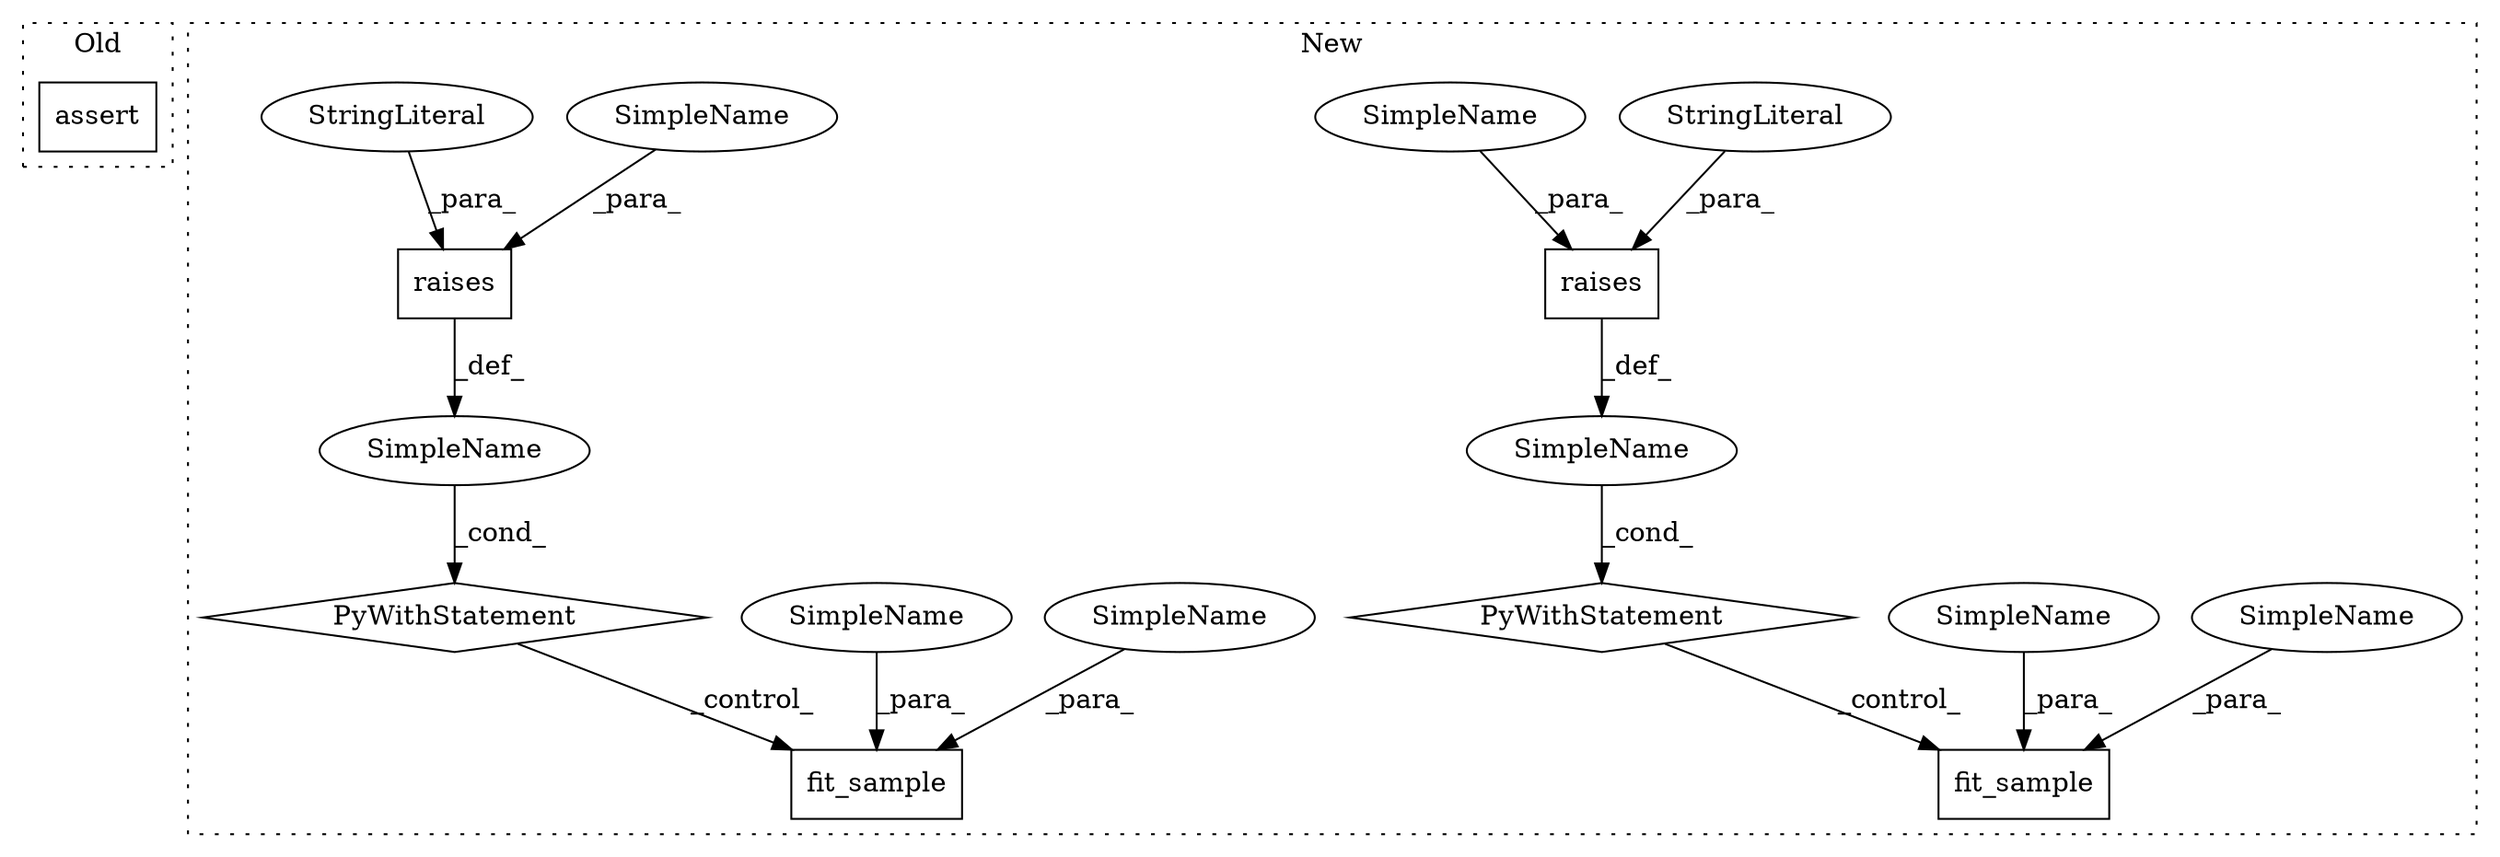 digraph G {
subgraph cluster0 {
1 [label="assert" a="32" s="5886,5963" l="20,1" shape="box"];
label = "Old";
style="dotted";
}
subgraph cluster1 {
2 [label="fit_sample" a="32" s="5928,5942" l="11,1" shape="box"];
3 [label="SimpleName" a="42" s="" l="" shape="ellipse"];
4 [label="PyWithStatement" a="104" s="5858,5914" l="10,2" shape="diamond"];
5 [label="raises" a="32" s="5868,5913" l="7,1" shape="box"];
6 [label="StringLiteral" a="45" s="5886" l="27" shape="ellipse"];
7 [label="raises" a="32" s="6001,6051" l="7,1" shape="box"];
8 [label="fit_sample" a="32" s="6066,6080" l="11,1" shape="box"];
9 [label="SimpleName" a="42" s="" l="" shape="ellipse"];
10 [label="PyWithStatement" a="104" s="5991,6052" l="10,2" shape="diamond"];
11 [label="StringLiteral" a="45" s="6019" l="32" shape="ellipse"];
12 [label="SimpleName" a="42" s="5941" l="1" shape="ellipse"];
13 [label="SimpleName" a="42" s="6079" l="1" shape="ellipse"];
14 [label="SimpleName" a="42" s="5939" l="1" shape="ellipse"];
15 [label="SimpleName" a="42" s="6077" l="1" shape="ellipse"];
16 [label="SimpleName" a="42" s="5875" l="10" shape="ellipse"];
17 [label="SimpleName" a="42" s="6008" l="10" shape="ellipse"];
label = "New";
style="dotted";
}
3 -> 4 [label="_cond_"];
4 -> 2 [label="_control_"];
5 -> 3 [label="_def_"];
6 -> 5 [label="_para_"];
7 -> 9 [label="_def_"];
9 -> 10 [label="_cond_"];
10 -> 8 [label="_control_"];
11 -> 7 [label="_para_"];
12 -> 2 [label="_para_"];
13 -> 8 [label="_para_"];
14 -> 2 [label="_para_"];
15 -> 8 [label="_para_"];
16 -> 5 [label="_para_"];
17 -> 7 [label="_para_"];
}